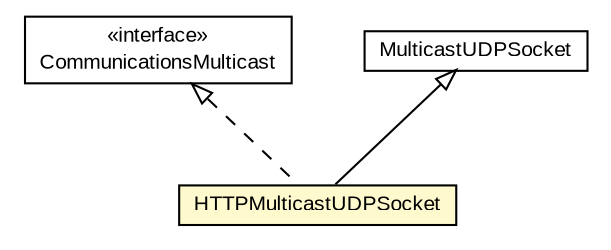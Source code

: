 #!/usr/local/bin/dot
#
# Class diagram 
# Generated by UMLGraph version 5.3 (http://www.umlgraph.org/)
#

digraph G {
	edge [fontname="arial",fontsize=10,labelfontname="arial",labelfontsize=10];
	node [fontname="arial",fontsize=10,shape=plaintext];
	nodesep=0.25;
	ranksep=0.5;
	// context.arch.comm.CommunicationsMulticast
	c28565 [label=<<table title="context.arch.comm.CommunicationsMulticast" border="0" cellborder="1" cellspacing="0" cellpadding="2" port="p" href="../CommunicationsMulticast.html">
		<tr><td><table border="0" cellspacing="0" cellpadding="1">
<tr><td align="center" balign="center"> &#171;interface&#187; </td></tr>
<tr><td align="center" balign="center"> CommunicationsMulticast </td></tr>
		</table></td></tr>
		</table>>, fontname="arial", fontcolor="black", fontsize=10.0];
	// context.arch.comm.protocol.MulticastUDPSocket
	c28573 [label=<<table title="context.arch.comm.protocol.MulticastUDPSocket" border="0" cellborder="1" cellspacing="0" cellpadding="2" port="p" href="./MulticastUDPSocket.html">
		<tr><td><table border="0" cellspacing="0" cellpadding="1">
<tr><td align="center" balign="center"> MulticastUDPSocket </td></tr>
		</table></td></tr>
		</table>>, fontname="arial", fontcolor="black", fontsize=10.0];
	// context.arch.comm.protocol.HTTPMulticastUDPSocket
	c28577 [label=<<table title="context.arch.comm.protocol.HTTPMulticastUDPSocket" border="0" cellborder="1" cellspacing="0" cellpadding="2" port="p" bgcolor="lemonChiffon" href="./HTTPMulticastUDPSocket.html">
		<tr><td><table border="0" cellspacing="0" cellpadding="1">
<tr><td align="center" balign="center"> HTTPMulticastUDPSocket </td></tr>
		</table></td></tr>
		</table>>, fontname="arial", fontcolor="black", fontsize=10.0];
	//context.arch.comm.protocol.HTTPMulticastUDPSocket extends context.arch.comm.protocol.MulticastUDPSocket
	c28573:p -> c28577:p [dir=back,arrowtail=empty];
	//context.arch.comm.protocol.HTTPMulticastUDPSocket implements context.arch.comm.CommunicationsMulticast
	c28565:p -> c28577:p [dir=back,arrowtail=empty,style=dashed];
}

